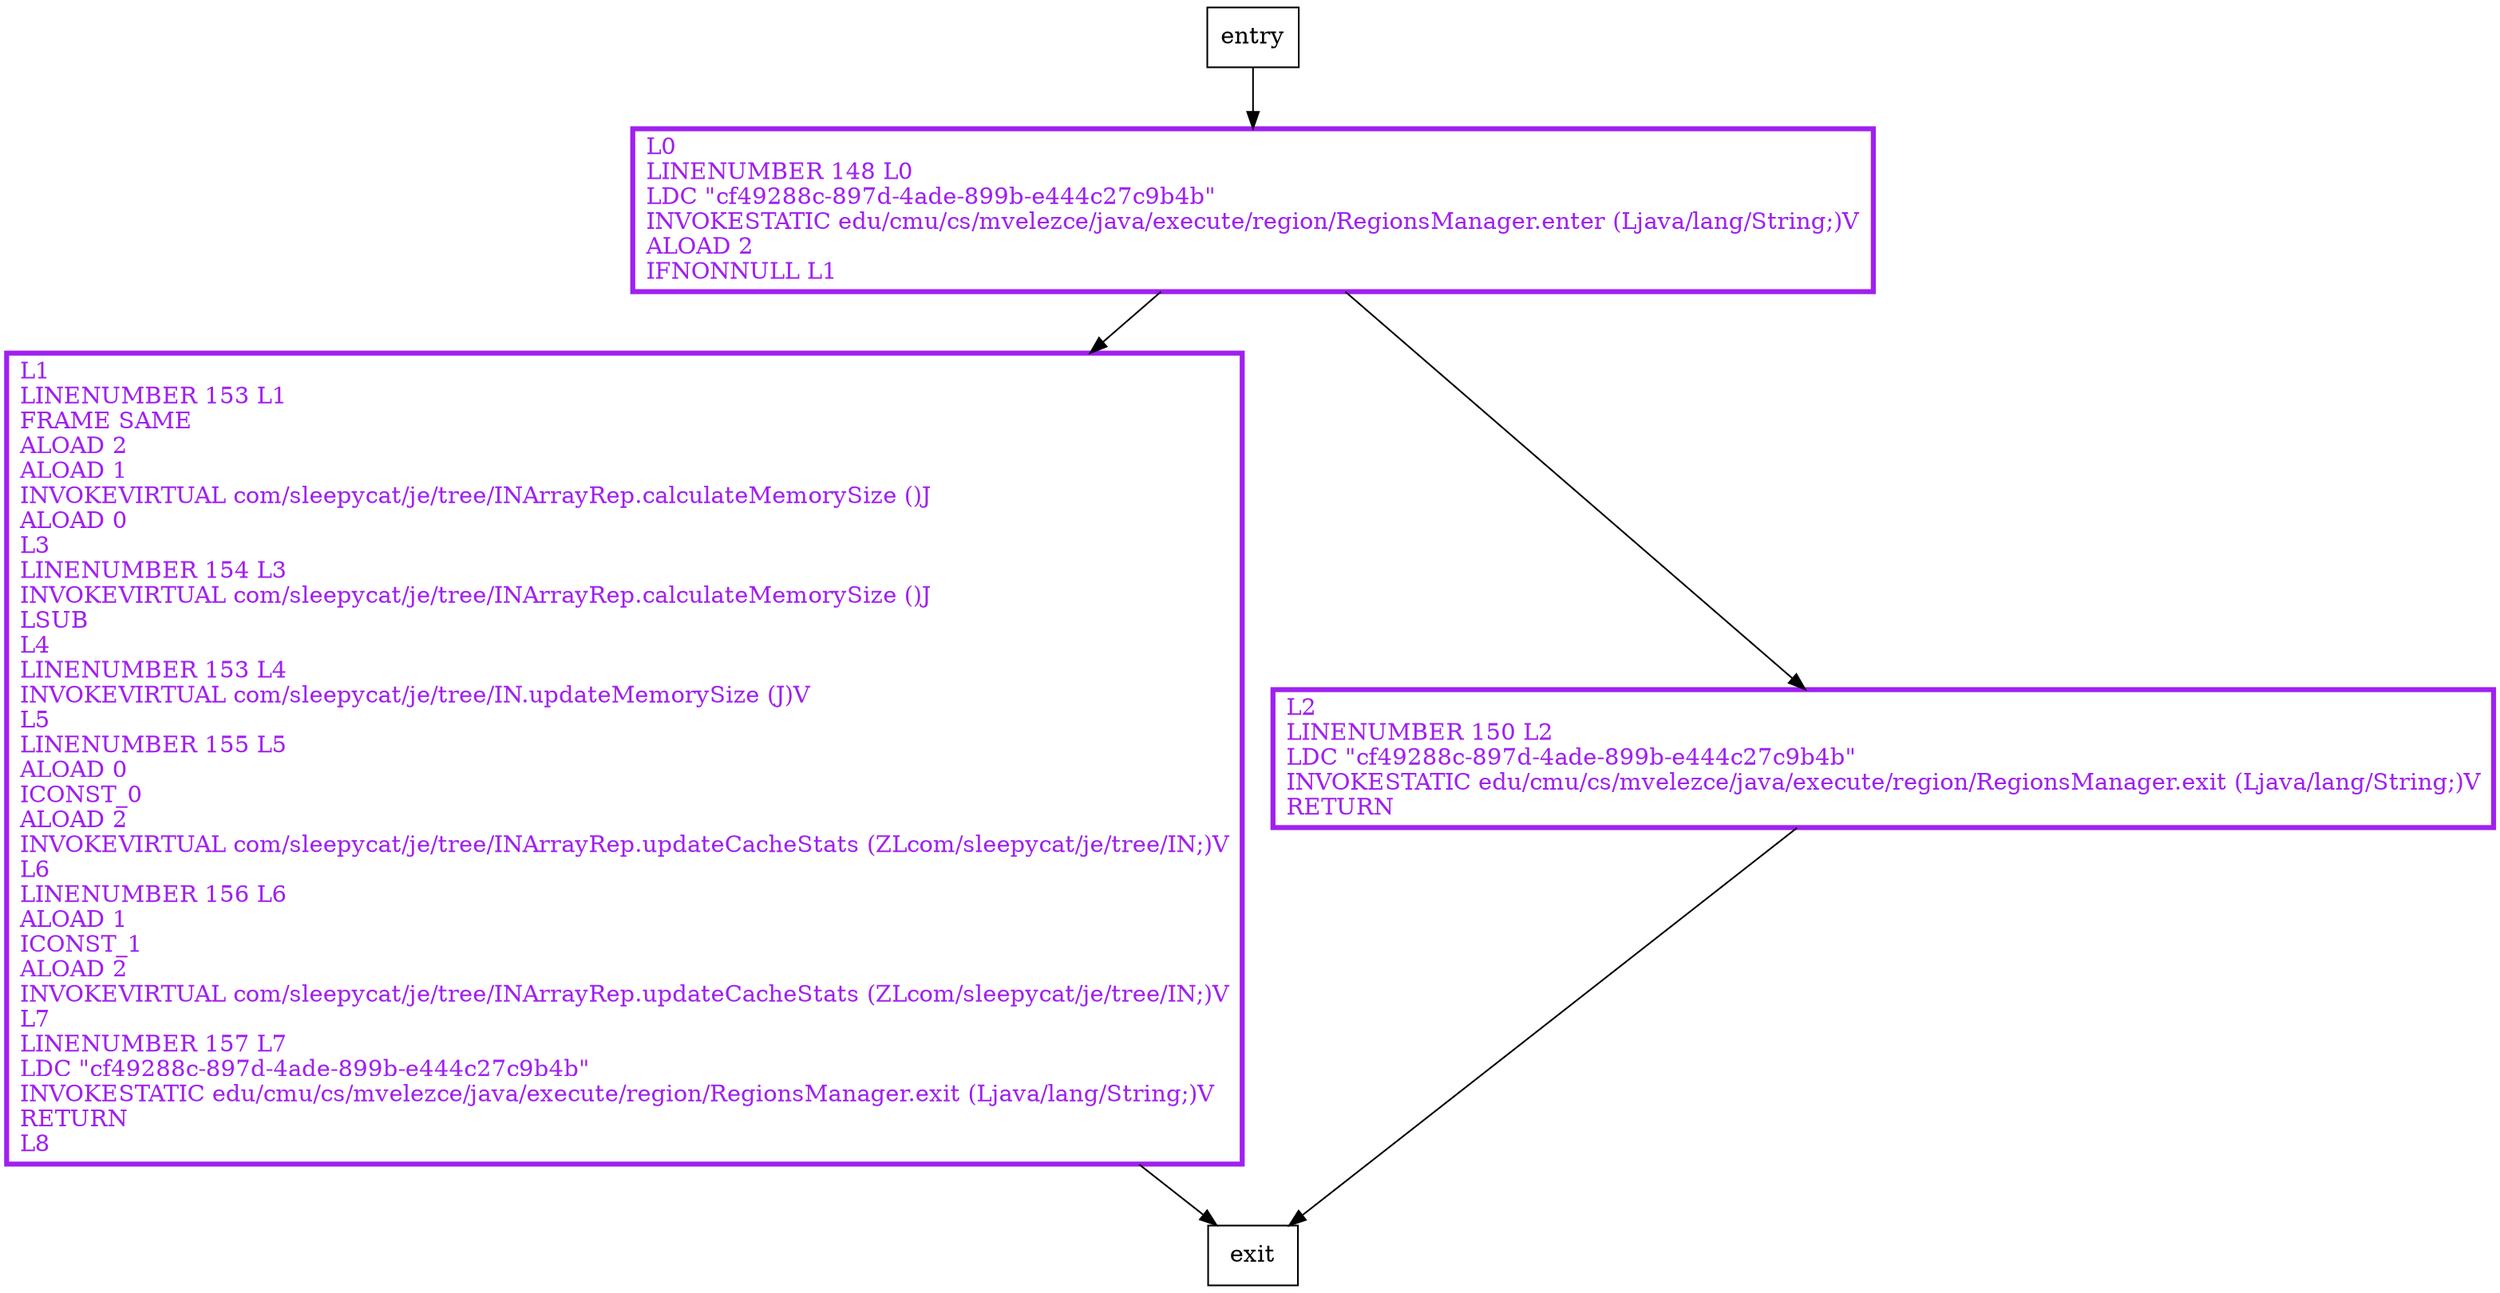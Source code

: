 digraph noteRepChange {
node [shape=record];
1051131356 [label="L0\lLINENUMBER 148 L0\lLDC \"cf49288c-897d-4ade-899b-e444c27c9b4b\"\lINVOKESTATIC edu/cmu/cs/mvelezce/java/execute/region/RegionsManager.enter (Ljava/lang/String;)V\lALOAD 2\lIFNONNULL L1\l"];
503991409 [label="L1\lLINENUMBER 153 L1\lFRAME SAME\lALOAD 2\lALOAD 1\lINVOKEVIRTUAL com/sleepycat/je/tree/INArrayRep.calculateMemorySize ()J\lALOAD 0\lL3\lLINENUMBER 154 L3\lINVOKEVIRTUAL com/sleepycat/je/tree/INArrayRep.calculateMemorySize ()J\lLSUB\lL4\lLINENUMBER 153 L4\lINVOKEVIRTUAL com/sleepycat/je/tree/IN.updateMemorySize (J)V\lL5\lLINENUMBER 155 L5\lALOAD 0\lICONST_0\lALOAD 2\lINVOKEVIRTUAL com/sleepycat/je/tree/INArrayRep.updateCacheStats (ZLcom/sleepycat/je/tree/IN;)V\lL6\lLINENUMBER 156 L6\lALOAD 1\lICONST_1\lALOAD 2\lINVOKEVIRTUAL com/sleepycat/je/tree/INArrayRep.updateCacheStats (ZLcom/sleepycat/je/tree/IN;)V\lL7\lLINENUMBER 157 L7\lLDC \"cf49288c-897d-4ade-899b-e444c27c9b4b\"\lINVOKESTATIC edu/cmu/cs/mvelezce/java/execute/region/RegionsManager.exit (Ljava/lang/String;)V\lRETURN\lL8\l"];
1142023885 [label="L2\lLINENUMBER 150 L2\lLDC \"cf49288c-897d-4ade-899b-e444c27c9b4b\"\lINVOKESTATIC edu/cmu/cs/mvelezce/java/execute/region/RegionsManager.exit (Ljava/lang/String;)V\lRETURN\l"];
entry;
exit;
entry -> 1051131356
1051131356 -> 503991409
1051131356 -> 1142023885
503991409 -> exit
1142023885 -> exit
1051131356[fontcolor="purple", penwidth=3, color="purple"];
503991409[fontcolor="purple", penwidth=3, color="purple"];
1142023885[fontcolor="purple", penwidth=3, color="purple"];
}
